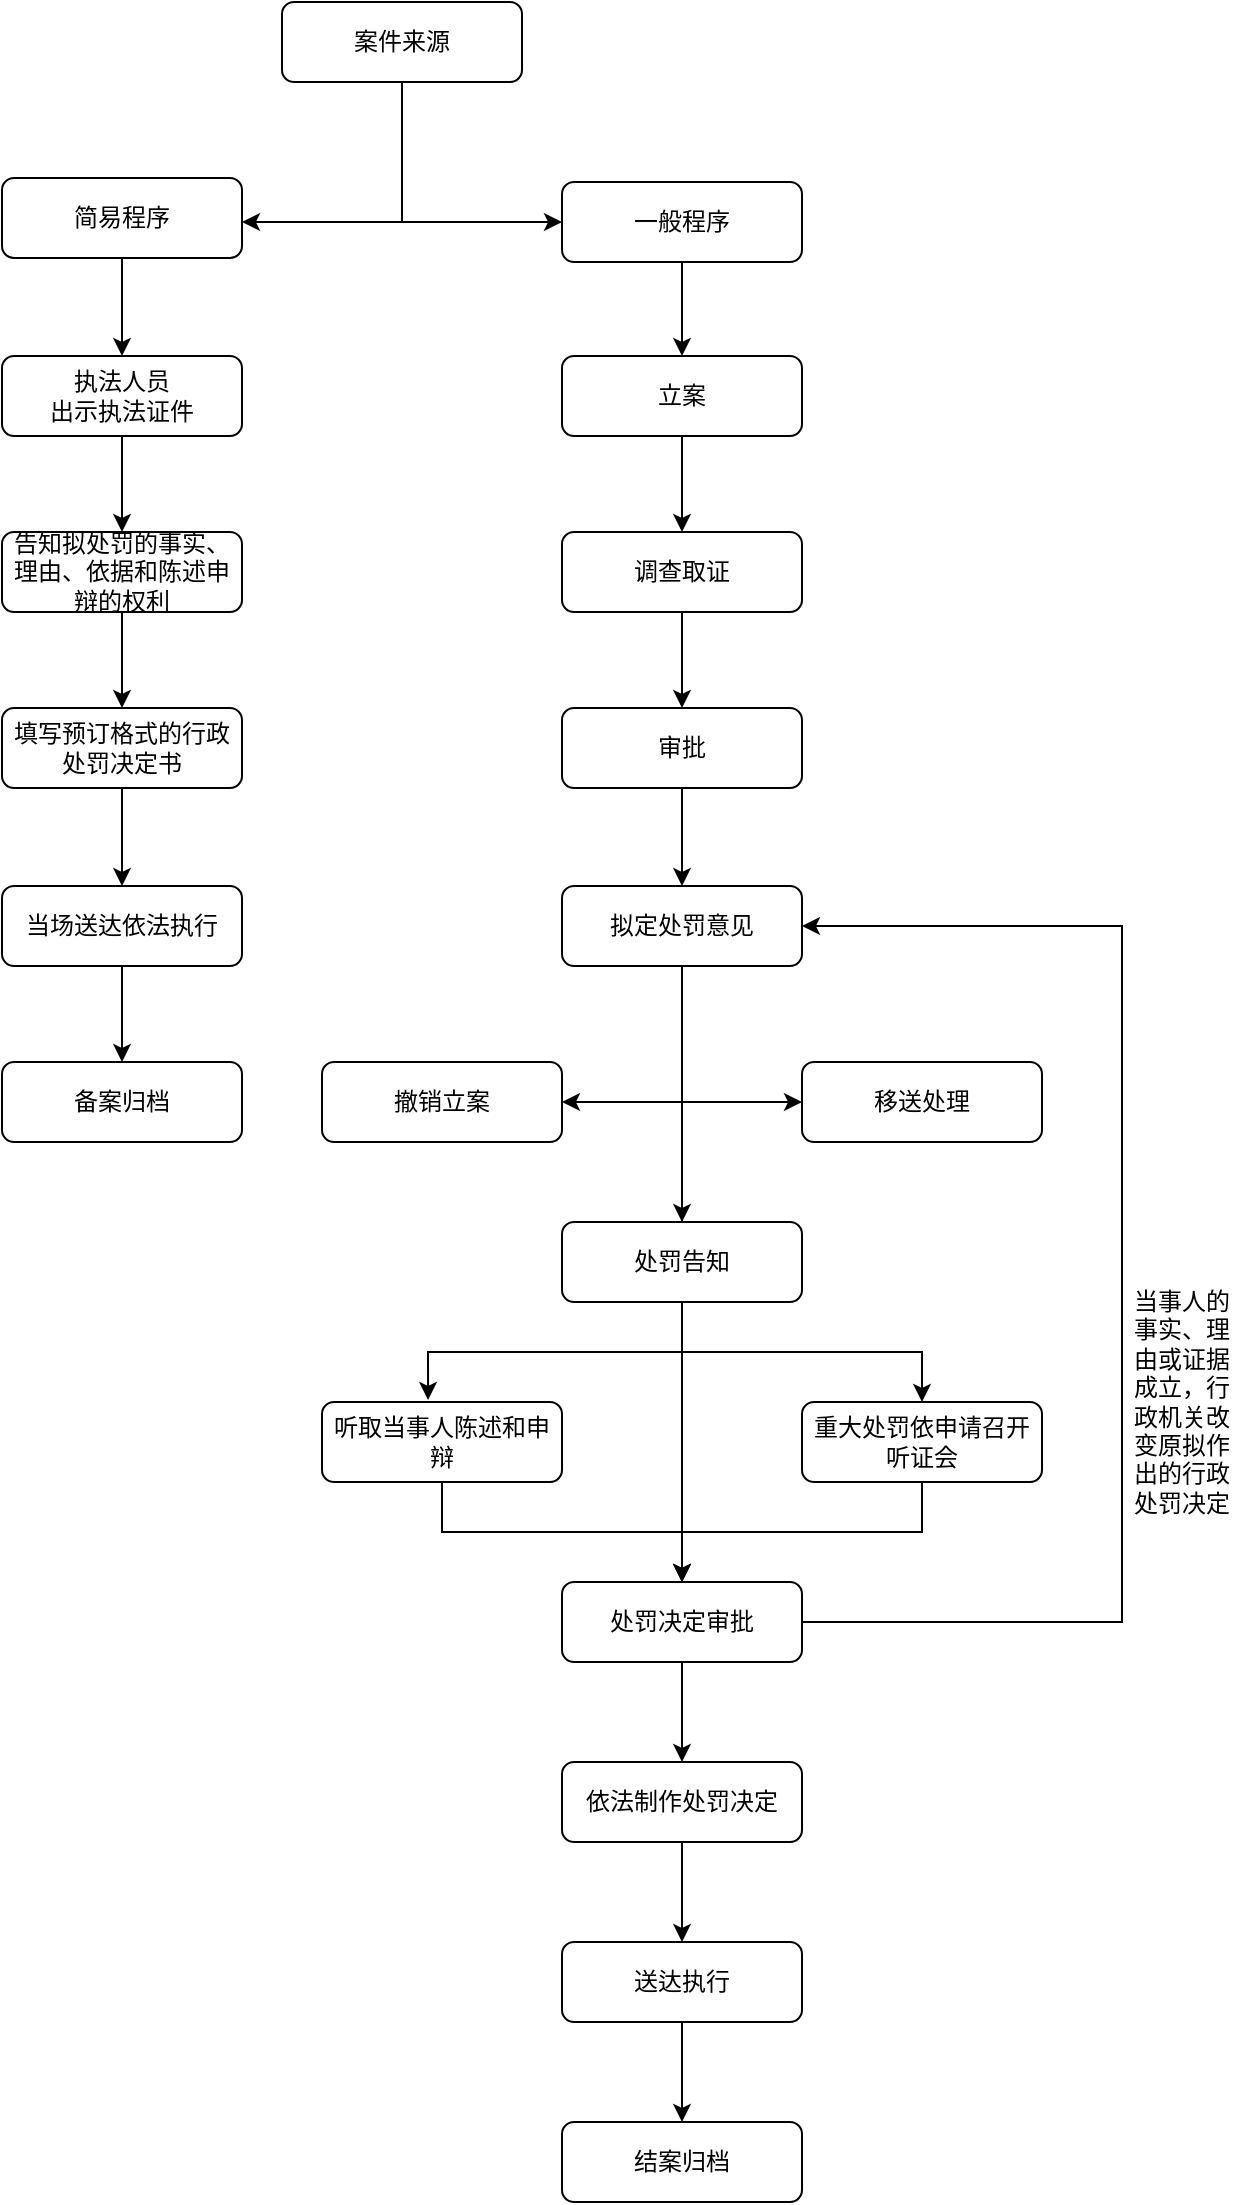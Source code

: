 <mxfile version="20.0.1" type="github">
  <diagram id="8CoYTxkmevsLXzp19YlB" name="第 1 页">
    <mxGraphModel dx="1422" dy="762" grid="1" gridSize="10" guides="1" tooltips="1" connect="1" arrows="1" fold="1" page="1" pageScale="1" pageWidth="827" pageHeight="1169" math="0" shadow="0">
      <root>
        <mxCell id="0" />
        <mxCell id="1" parent="0" />
        <mxCell id="c0db9LKpisd4vTzTPGsK-2" value="" style="edgeStyle=orthogonalEdgeStyle;rounded=0;orthogonalLoop=1;jettySize=auto;html=1;fontSize=20;" edge="1" parent="1" source="c0db9LKpisd4vTzTPGsK-4" target="c0db9LKpisd4vTzTPGsK-6">
          <mxGeometry relative="1" as="geometry">
            <Array as="points">
              <mxPoint x="640" y="250" />
            </Array>
          </mxGeometry>
        </mxCell>
        <mxCell id="c0db9LKpisd4vTzTPGsK-3" value="" style="edgeStyle=orthogonalEdgeStyle;rounded=0;orthogonalLoop=1;jettySize=auto;html=1;fontSize=20;" edge="1" parent="1" source="c0db9LKpisd4vTzTPGsK-4" target="c0db9LKpisd4vTzTPGsK-10">
          <mxGeometry relative="1" as="geometry">
            <Array as="points">
              <mxPoint x="640" y="250" />
            </Array>
          </mxGeometry>
        </mxCell>
        <mxCell id="c0db9LKpisd4vTzTPGsK-4" value="案件来源" style="rounded=1;whiteSpace=wrap;html=1;fontSize=12;glass=0;strokeWidth=1;shadow=0;" vertex="1" parent="1">
          <mxGeometry x="580" y="140" width="120" height="40" as="geometry" />
        </mxCell>
        <mxCell id="c0db9LKpisd4vTzTPGsK-5" value="" style="edgeStyle=orthogonalEdgeStyle;rounded=0;orthogonalLoop=1;jettySize=auto;html=1;fontSize=20;" edge="1" parent="1" source="c0db9LKpisd4vTzTPGsK-6" target="c0db9LKpisd4vTzTPGsK-8">
          <mxGeometry relative="1" as="geometry" />
        </mxCell>
        <mxCell id="c0db9LKpisd4vTzTPGsK-6" value="简易程序" style="rounded=1;whiteSpace=wrap;html=1;fontSize=12;glass=0;strokeWidth=1;shadow=0;" vertex="1" parent="1">
          <mxGeometry x="440" y="228" width="120" height="40" as="geometry" />
        </mxCell>
        <mxCell id="c0db9LKpisd4vTzTPGsK-7" value="" style="edgeStyle=orthogonalEdgeStyle;rounded=0;orthogonalLoop=1;jettySize=auto;html=1;fontSize=20;" edge="1" parent="1" source="c0db9LKpisd4vTzTPGsK-8" target="c0db9LKpisd4vTzTPGsK-40">
          <mxGeometry relative="1" as="geometry" />
        </mxCell>
        <mxCell id="c0db9LKpisd4vTzTPGsK-8" value="执法人员&lt;br&gt;出示执法证件" style="rounded=1;whiteSpace=wrap;html=1;fontSize=12;glass=0;strokeWidth=1;shadow=0;" vertex="1" parent="1">
          <mxGeometry x="440" y="317" width="120" height="40" as="geometry" />
        </mxCell>
        <mxCell id="c0db9LKpisd4vTzTPGsK-9" value="" style="edgeStyle=orthogonalEdgeStyle;rounded=0;orthogonalLoop=1;jettySize=auto;html=1;fontSize=20;" edge="1" parent="1" source="c0db9LKpisd4vTzTPGsK-10" target="c0db9LKpisd4vTzTPGsK-12">
          <mxGeometry relative="1" as="geometry" />
        </mxCell>
        <mxCell id="c0db9LKpisd4vTzTPGsK-10" value="一般程序" style="rounded=1;whiteSpace=wrap;html=1;fontSize=12;glass=0;strokeWidth=1;shadow=0;" vertex="1" parent="1">
          <mxGeometry x="720" y="230" width="120" height="40" as="geometry" />
        </mxCell>
        <mxCell id="c0db9LKpisd4vTzTPGsK-11" value="" style="edgeStyle=orthogonalEdgeStyle;rounded=0;orthogonalLoop=1;jettySize=auto;html=1;fontSize=20;" edge="1" parent="1" source="c0db9LKpisd4vTzTPGsK-12" target="c0db9LKpisd4vTzTPGsK-14">
          <mxGeometry relative="1" as="geometry" />
        </mxCell>
        <mxCell id="c0db9LKpisd4vTzTPGsK-12" value="立案" style="rounded=1;whiteSpace=wrap;html=1;fontSize=12;glass=0;strokeWidth=1;shadow=0;" vertex="1" parent="1">
          <mxGeometry x="720" y="317" width="120" height="40" as="geometry" />
        </mxCell>
        <mxCell id="c0db9LKpisd4vTzTPGsK-13" value="" style="edgeStyle=orthogonalEdgeStyle;rounded=0;orthogonalLoop=1;jettySize=auto;html=1;fontSize=20;" edge="1" parent="1" source="c0db9LKpisd4vTzTPGsK-14" target="c0db9LKpisd4vTzTPGsK-16">
          <mxGeometry relative="1" as="geometry" />
        </mxCell>
        <mxCell id="c0db9LKpisd4vTzTPGsK-14" value="调查取证" style="rounded=1;whiteSpace=wrap;html=1;fontSize=12;glass=0;strokeWidth=1;shadow=0;" vertex="1" parent="1">
          <mxGeometry x="720" y="405" width="120" height="40" as="geometry" />
        </mxCell>
        <mxCell id="c0db9LKpisd4vTzTPGsK-15" value="" style="edgeStyle=orthogonalEdgeStyle;rounded=0;orthogonalLoop=1;jettySize=auto;html=1;fontSize=20;" edge="1" parent="1" source="c0db9LKpisd4vTzTPGsK-16" target="c0db9LKpisd4vTzTPGsK-20">
          <mxGeometry relative="1" as="geometry" />
        </mxCell>
        <mxCell id="c0db9LKpisd4vTzTPGsK-16" value="审批" style="rounded=1;whiteSpace=wrap;html=1;fontSize=12;glass=0;strokeWidth=1;shadow=0;" vertex="1" parent="1">
          <mxGeometry x="720" y="493" width="120" height="40" as="geometry" />
        </mxCell>
        <mxCell id="c0db9LKpisd4vTzTPGsK-17" value="" style="edgeStyle=orthogonalEdgeStyle;rounded=0;orthogonalLoop=1;jettySize=auto;html=1;fontSize=20;" edge="1" parent="1" source="c0db9LKpisd4vTzTPGsK-20" target="c0db9LKpisd4vTzTPGsK-24">
          <mxGeometry relative="1" as="geometry" />
        </mxCell>
        <mxCell id="c0db9LKpisd4vTzTPGsK-18" value="" style="edgeStyle=orthogonalEdgeStyle;rounded=0;orthogonalLoop=1;jettySize=auto;html=1;fontSize=20;startArrow=none;" edge="1" parent="1" source="c0db9LKpisd4vTzTPGsK-24" target="c0db9LKpisd4vTzTPGsK-26">
          <mxGeometry relative="1" as="geometry">
            <Array as="points">
              <mxPoint x="780" y="790" />
            </Array>
          </mxGeometry>
        </mxCell>
        <mxCell id="c0db9LKpisd4vTzTPGsK-19" style="edgeStyle=orthogonalEdgeStyle;rounded=0;orthogonalLoop=1;jettySize=auto;html=1;exitX=0.5;exitY=1;exitDx=0;exitDy=0;entryX=1;entryY=0.5;entryDx=0;entryDy=0;fontSize=20;" edge="1" parent="1" source="c0db9LKpisd4vTzTPGsK-20" target="c0db9LKpisd4vTzTPGsK-25">
          <mxGeometry relative="1" as="geometry" />
        </mxCell>
        <mxCell id="c0db9LKpisd4vTzTPGsK-20" value="拟定处罚意见" style="rounded=1;whiteSpace=wrap;html=1;fontSize=12;glass=0;strokeWidth=1;shadow=0;" vertex="1" parent="1">
          <mxGeometry x="720" y="582" width="120" height="40" as="geometry" />
        </mxCell>
        <mxCell id="c0db9LKpisd4vTzTPGsK-21" value="" style="edgeStyle=orthogonalEdgeStyle;rounded=0;orthogonalLoop=1;jettySize=auto;html=1;fontSize=20;entryX=0.5;entryY=0;entryDx=0;entryDy=0;" edge="1" parent="1" source="c0db9LKpisd4vTzTPGsK-24" target="c0db9LKpisd4vTzTPGsK-33">
          <mxGeometry relative="1" as="geometry">
            <mxPoint x="780" y="950" as="targetPoint" />
          </mxGeometry>
        </mxCell>
        <mxCell id="c0db9LKpisd4vTzTPGsK-25" value="撤销立案" style="rounded=1;whiteSpace=wrap;html=1;fontSize=12;glass=0;strokeWidth=1;shadow=0;" vertex="1" parent="1">
          <mxGeometry x="600" y="670" width="120" height="40" as="geometry" />
        </mxCell>
        <mxCell id="c0db9LKpisd4vTzTPGsK-26" value="移送处理" style="rounded=1;whiteSpace=wrap;html=1;fontSize=12;glass=0;strokeWidth=1;shadow=0;" vertex="1" parent="1">
          <mxGeometry x="840" y="670" width="120" height="40" as="geometry" />
        </mxCell>
        <mxCell id="c0db9LKpisd4vTzTPGsK-56" style="edgeStyle=orthogonalEdgeStyle;rounded=0;orthogonalLoop=1;jettySize=auto;html=1;entryX=0.5;entryY=0;entryDx=0;entryDy=0;" edge="1" parent="1" source="c0db9LKpisd4vTzTPGsK-28" target="c0db9LKpisd4vTzTPGsK-33">
          <mxGeometry relative="1" as="geometry" />
        </mxCell>
        <mxCell id="c0db9LKpisd4vTzTPGsK-28" value="听取当事人陈述和申辩" style="rounded=1;whiteSpace=wrap;html=1;fontSize=12;glass=0;strokeWidth=1;shadow=0;" vertex="1" parent="1">
          <mxGeometry x="600" y="840" width="120" height="40" as="geometry" />
        </mxCell>
        <mxCell id="c0db9LKpisd4vTzTPGsK-55" style="edgeStyle=orthogonalEdgeStyle;rounded=0;orthogonalLoop=1;jettySize=auto;html=1;entryX=0.5;entryY=0;entryDx=0;entryDy=0;" edge="1" parent="1" source="c0db9LKpisd4vTzTPGsK-30" target="c0db9LKpisd4vTzTPGsK-33">
          <mxGeometry relative="1" as="geometry" />
        </mxCell>
        <mxCell id="c0db9LKpisd4vTzTPGsK-30" value="重大处罚依申请召开听证会" style="rounded=1;whiteSpace=wrap;html=1;fontSize=12;glass=0;strokeWidth=1;shadow=0;" vertex="1" parent="1">
          <mxGeometry x="840" y="840" width="120" height="40" as="geometry" />
        </mxCell>
        <mxCell id="c0db9LKpisd4vTzTPGsK-31" value="" style="edgeStyle=orthogonalEdgeStyle;rounded=0;orthogonalLoop=1;jettySize=auto;html=1;fontSize=20;" edge="1" parent="1" source="c0db9LKpisd4vTzTPGsK-33" target="c0db9LKpisd4vTzTPGsK-35">
          <mxGeometry relative="1" as="geometry" />
        </mxCell>
        <mxCell id="c0db9LKpisd4vTzTPGsK-33" value="处罚决定审批" style="rounded=1;whiteSpace=wrap;html=1;fontSize=12;glass=0;strokeWidth=1;shadow=0;" vertex="1" parent="1">
          <mxGeometry x="720" y="930" width="120" height="40" as="geometry" />
        </mxCell>
        <mxCell id="c0db9LKpisd4vTzTPGsK-36" value="" style="edgeStyle=orthogonalEdgeStyle;rounded=0;orthogonalLoop=1;jettySize=auto;html=1;fontSize=20;" edge="1" parent="1" source="c0db9LKpisd4vTzTPGsK-37" target="c0db9LKpisd4vTzTPGsK-38">
          <mxGeometry relative="1" as="geometry" />
        </mxCell>
        <mxCell id="c0db9LKpisd4vTzTPGsK-37" value="送达执行" style="rounded=1;whiteSpace=wrap;html=1;fontSize=12;glass=0;strokeWidth=1;shadow=0;" vertex="1" parent="1">
          <mxGeometry x="720" y="1110" width="120" height="40" as="geometry" />
        </mxCell>
        <mxCell id="c0db9LKpisd4vTzTPGsK-38" value="结案归档" style="rounded=1;whiteSpace=wrap;html=1;fontSize=12;glass=0;strokeWidth=1;shadow=0;" vertex="1" parent="1">
          <mxGeometry x="720" y="1200" width="120" height="40" as="geometry" />
        </mxCell>
        <mxCell id="c0db9LKpisd4vTzTPGsK-39" value="" style="edgeStyle=orthogonalEdgeStyle;rounded=0;orthogonalLoop=1;jettySize=auto;html=1;fontSize=20;" edge="1" parent="1" source="c0db9LKpisd4vTzTPGsK-40" target="c0db9LKpisd4vTzTPGsK-42">
          <mxGeometry relative="1" as="geometry" />
        </mxCell>
        <mxCell id="c0db9LKpisd4vTzTPGsK-40" value="告知拟处罚的事实、理由、依据和陈述申辩的权利" style="rounded=1;whiteSpace=wrap;html=1;fontSize=12;glass=0;strokeWidth=1;shadow=0;" vertex="1" parent="1">
          <mxGeometry x="440" y="405" width="120" height="40" as="geometry" />
        </mxCell>
        <mxCell id="c0db9LKpisd4vTzTPGsK-41" value="" style="edgeStyle=orthogonalEdgeStyle;rounded=0;orthogonalLoop=1;jettySize=auto;html=1;fontSize=20;" edge="1" parent="1" source="c0db9LKpisd4vTzTPGsK-42" target="c0db9LKpisd4vTzTPGsK-44">
          <mxGeometry relative="1" as="geometry" />
        </mxCell>
        <mxCell id="c0db9LKpisd4vTzTPGsK-42" value="填写预订格式的行政处罚决定书" style="rounded=1;whiteSpace=wrap;html=1;fontSize=12;glass=0;strokeWidth=1;shadow=0;" vertex="1" parent="1">
          <mxGeometry x="440" y="493" width="120" height="40" as="geometry" />
        </mxCell>
        <mxCell id="c0db9LKpisd4vTzTPGsK-43" value="" style="edgeStyle=orthogonalEdgeStyle;rounded=0;orthogonalLoop=1;jettySize=auto;html=1;fontSize=20;" edge="1" parent="1" source="c0db9LKpisd4vTzTPGsK-44" target="c0db9LKpisd4vTzTPGsK-45">
          <mxGeometry relative="1" as="geometry" />
        </mxCell>
        <mxCell id="c0db9LKpisd4vTzTPGsK-44" value="当场送达依法执行" style="rounded=1;whiteSpace=wrap;html=1;fontSize=12;glass=0;strokeWidth=1;shadow=0;" vertex="1" parent="1">
          <mxGeometry x="440" y="582" width="120" height="40" as="geometry" />
        </mxCell>
        <mxCell id="c0db9LKpisd4vTzTPGsK-45" value="备案归档" style="rounded=1;whiteSpace=wrap;html=1;fontSize=12;glass=0;strokeWidth=1;shadow=0;" vertex="1" parent="1">
          <mxGeometry x="440" y="670" width="120" height="40" as="geometry" />
        </mxCell>
        <mxCell id="c0db9LKpisd4vTzTPGsK-46" style="edgeStyle=orthogonalEdgeStyle;rounded=0;orthogonalLoop=1;jettySize=auto;html=1;entryX=1;entryY=0.5;entryDx=0;entryDy=0;fontSize=20;exitX=1;exitY=0.5;exitDx=0;exitDy=0;" edge="1" parent="1" source="c0db9LKpisd4vTzTPGsK-33" target="c0db9LKpisd4vTzTPGsK-20">
          <mxGeometry relative="1" as="geometry">
            <Array as="points">
              <mxPoint x="1000" y="950" />
              <mxPoint x="1000" y="602" />
            </Array>
            <mxPoint x="960" y="1210" as="sourcePoint" />
          </mxGeometry>
        </mxCell>
        <mxCell id="c0db9LKpisd4vTzTPGsK-49" value="当事人的事实、理由或证据成立，行政机关改变原拟作出的行政处罚决定" style="text;html=1;strokeColor=none;fillColor=none;align=center;verticalAlign=middle;whiteSpace=wrap;rounded=0;" vertex="1" parent="1">
          <mxGeometry x="1000" y="730" width="60" height="220" as="geometry" />
        </mxCell>
        <mxCell id="c0db9LKpisd4vTzTPGsK-53" style="edgeStyle=orthogonalEdgeStyle;rounded=0;orthogonalLoop=1;jettySize=auto;html=1;entryX=0.442;entryY=-0.025;entryDx=0;entryDy=0;entryPerimeter=0;" edge="1" parent="1" source="c0db9LKpisd4vTzTPGsK-24" target="c0db9LKpisd4vTzTPGsK-28">
          <mxGeometry relative="1" as="geometry" />
        </mxCell>
        <mxCell id="c0db9LKpisd4vTzTPGsK-54" style="edgeStyle=orthogonalEdgeStyle;rounded=0;orthogonalLoop=1;jettySize=auto;html=1;" edge="1" parent="1" source="c0db9LKpisd4vTzTPGsK-24" target="c0db9LKpisd4vTzTPGsK-30">
          <mxGeometry relative="1" as="geometry" />
        </mxCell>
        <mxCell id="c0db9LKpisd4vTzTPGsK-24" value="处罚告知" style="rounded=1;whiteSpace=wrap;html=1;fontSize=12;glass=0;strokeWidth=1;shadow=0;" vertex="1" parent="1">
          <mxGeometry x="720" y="750" width="120" height="40" as="geometry" />
        </mxCell>
        <mxCell id="c0db9LKpisd4vTzTPGsK-50" value="" style="edgeStyle=orthogonalEdgeStyle;rounded=0;orthogonalLoop=1;jettySize=auto;html=1;fontSize=20;endArrow=none;" edge="1" parent="1" source="c0db9LKpisd4vTzTPGsK-20" target="c0db9LKpisd4vTzTPGsK-24">
          <mxGeometry relative="1" as="geometry">
            <Array as="points" />
            <mxPoint x="780" y="622" as="sourcePoint" />
            <mxPoint x="900" y="710" as="targetPoint" />
          </mxGeometry>
        </mxCell>
        <mxCell id="c0db9LKpisd4vTzTPGsK-51" style="edgeStyle=orthogonalEdgeStyle;rounded=0;orthogonalLoop=1;jettySize=auto;html=1;exitX=0.5;exitY=1;exitDx=0;exitDy=0;" edge="1" parent="1" source="c0db9LKpisd4vTzTPGsK-35" target="c0db9LKpisd4vTzTPGsK-35">
          <mxGeometry relative="1" as="geometry" />
        </mxCell>
        <mxCell id="c0db9LKpisd4vTzTPGsK-57" style="edgeStyle=orthogonalEdgeStyle;rounded=0;orthogonalLoop=1;jettySize=auto;html=1;entryX=0.5;entryY=0;entryDx=0;entryDy=0;" edge="1" parent="1" source="c0db9LKpisd4vTzTPGsK-35" target="c0db9LKpisd4vTzTPGsK-37">
          <mxGeometry relative="1" as="geometry" />
        </mxCell>
        <mxCell id="c0db9LKpisd4vTzTPGsK-35" value="依法制作处罚决定" style="rounded=1;whiteSpace=wrap;html=1;fontSize=12;glass=0;strokeWidth=1;shadow=0;" vertex="1" parent="1">
          <mxGeometry x="720" y="1020" width="120" height="40" as="geometry" />
        </mxCell>
      </root>
    </mxGraphModel>
  </diagram>
</mxfile>
